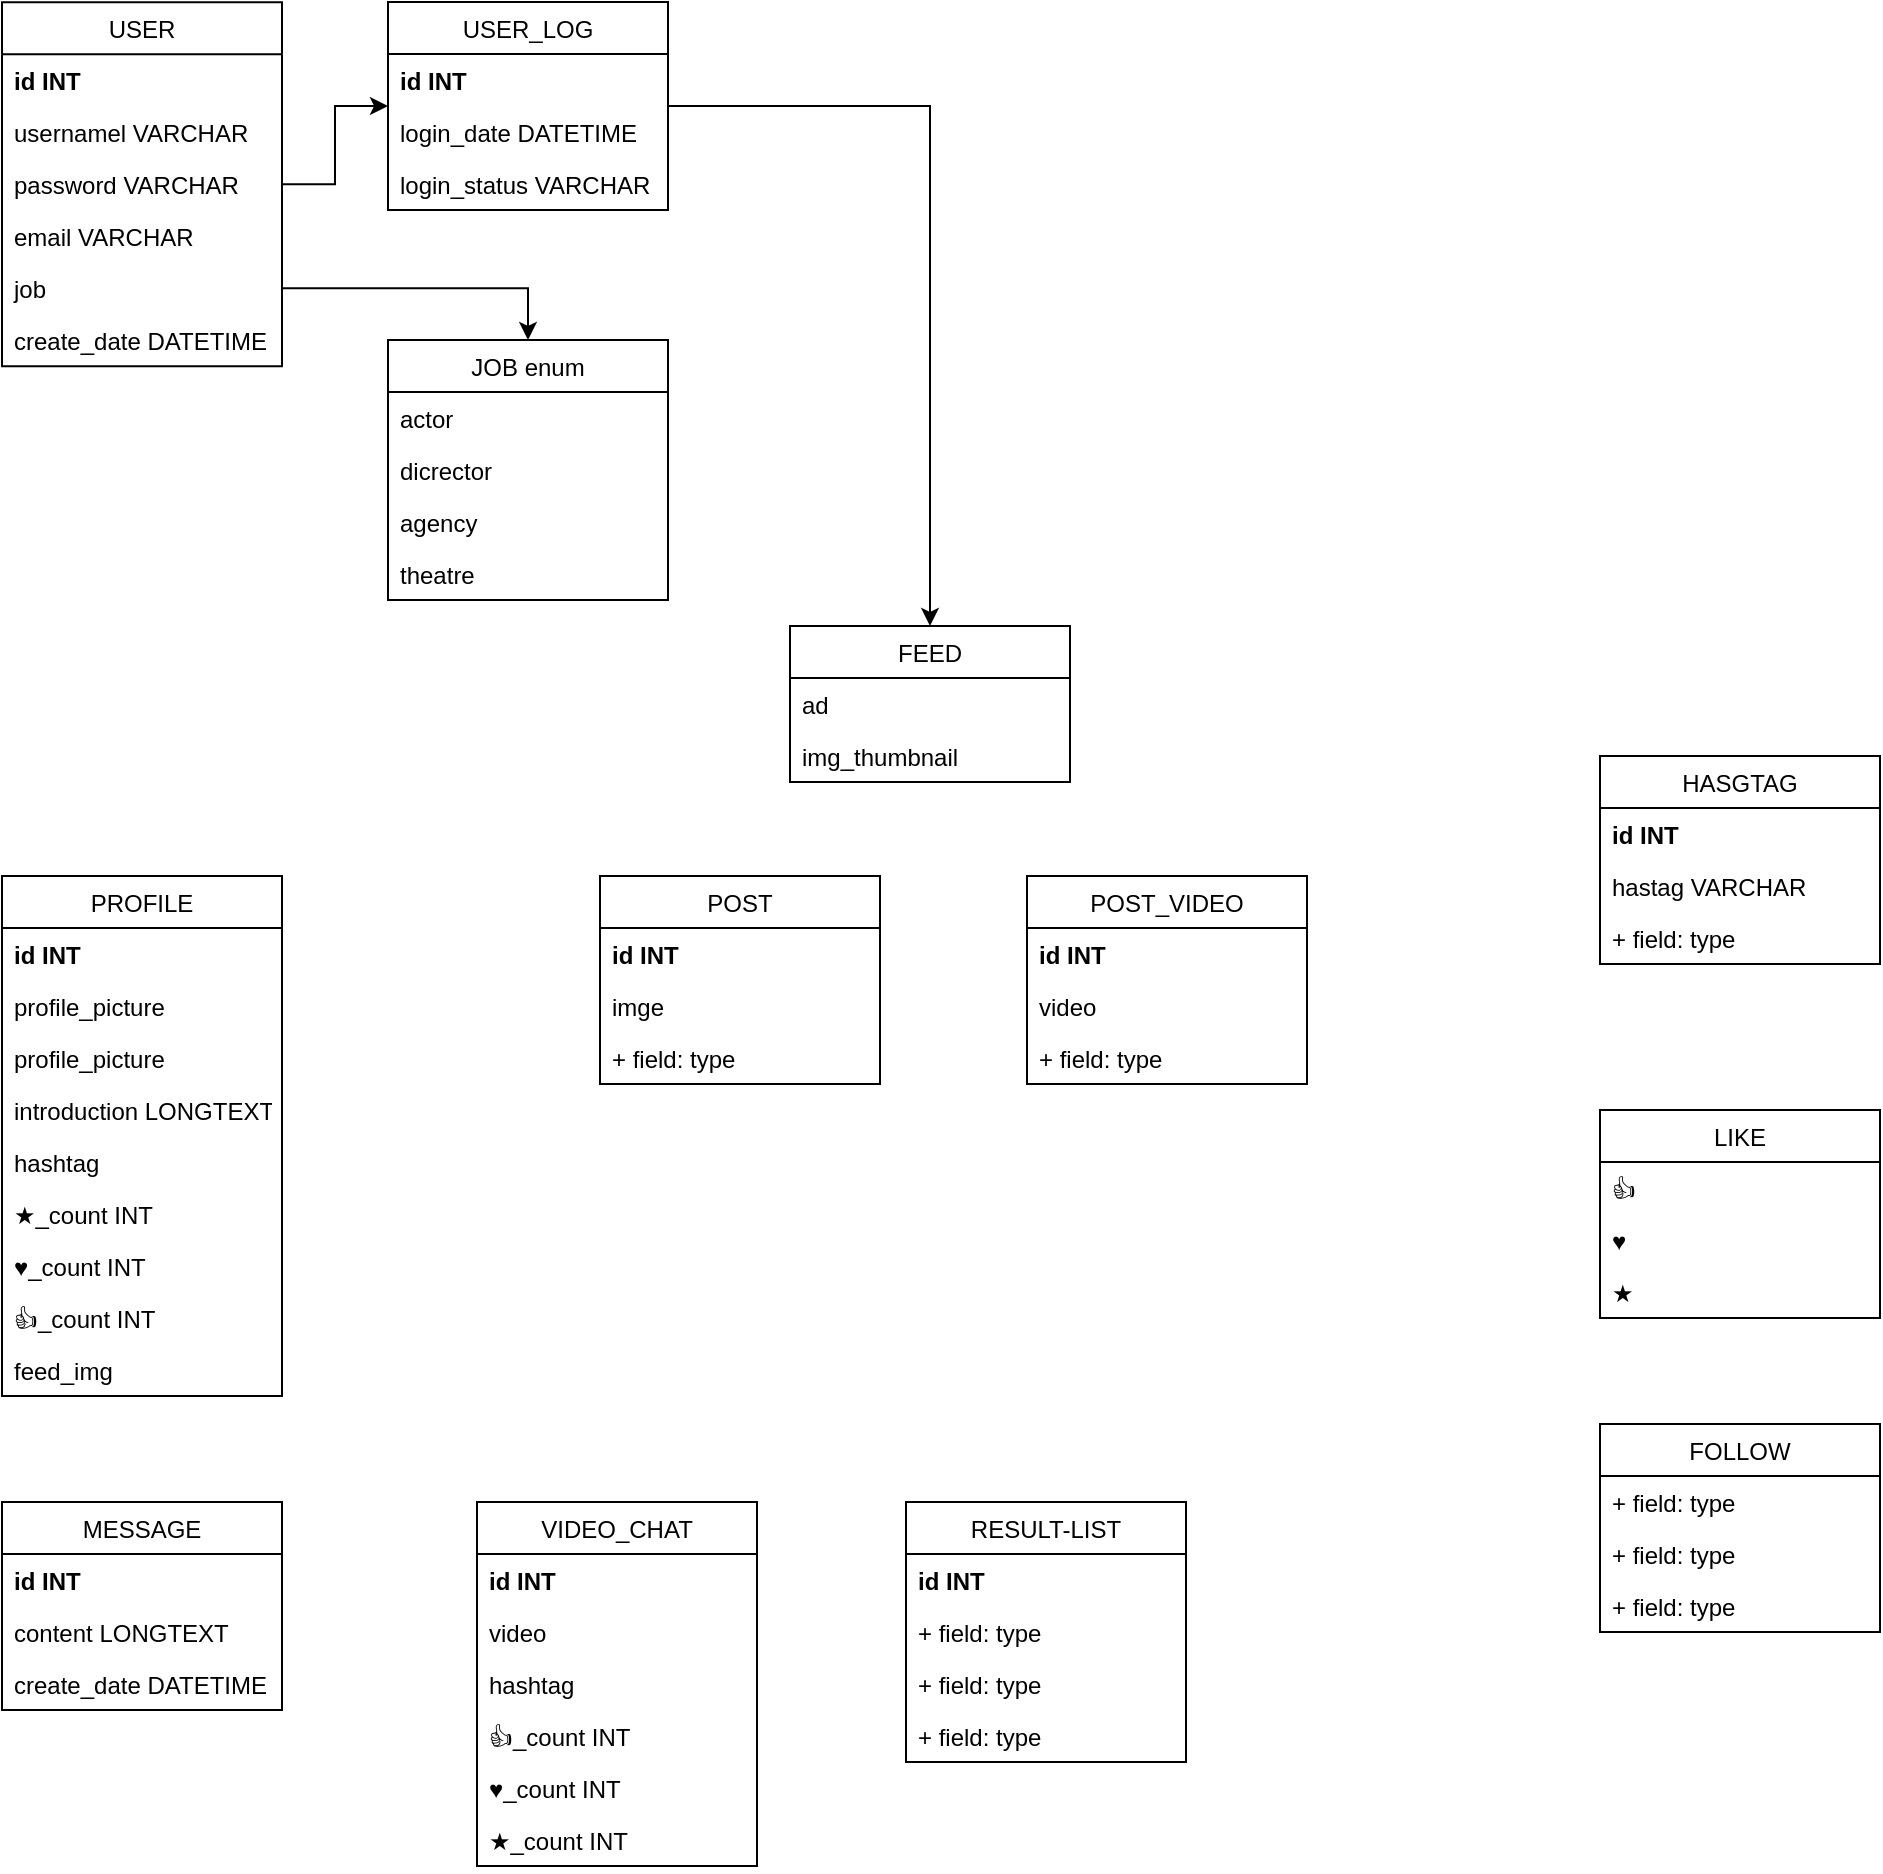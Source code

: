 <mxfile version="20.0.1" type="github"><diagram id="u1KUGIspI4jpj5Re6oRT" name="Page-1"><mxGraphModel dx="1038" dy="571" grid="1" gridSize="10" guides="1" tooltips="1" connect="1" arrows="1" fold="1" page="1" pageScale="1" pageWidth="850" pageHeight="1100" math="0" shadow="0"><root><mxCell id="0"/><mxCell id="1" parent="0"/><mxCell id="DBXRMGj0nONogCQCvX5h-8" style="edgeStyle=orthogonalEdgeStyle;rounded=0;orthogonalLoop=1;jettySize=auto;html=1;" edge="1" parent="1" source="DBXRMGj0nONogCQCvX5h-9" target="DBXRMGj0nONogCQCvX5h-47"><mxGeometry relative="1" as="geometry"/></mxCell><mxCell id="DBXRMGj0nONogCQCvX5h-9" value="USER_LOG" style="swimlane;fontStyle=0;childLayout=stackLayout;horizontal=1;startSize=26;fillColor=none;horizontalStack=0;resizeParent=1;resizeParentMax=0;resizeLast=0;collapsible=1;marginBottom=0;" vertex="1" parent="1"><mxGeometry x="211" y="44" width="140" height="104" as="geometry"/></mxCell><mxCell id="DBXRMGj0nONogCQCvX5h-10" value="id INT" style="text;strokeColor=none;fillColor=none;align=left;verticalAlign=top;spacingLeft=4;spacingRight=4;overflow=hidden;rotatable=0;points=[[0,0.5],[1,0.5]];portConstraint=eastwest;fontStyle=1" vertex="1" parent="DBXRMGj0nONogCQCvX5h-9"><mxGeometry y="26" width="140" height="26" as="geometry"/></mxCell><mxCell id="DBXRMGj0nONogCQCvX5h-11" value="login_date DATETIME" style="text;strokeColor=none;fillColor=none;align=left;verticalAlign=top;spacingLeft=4;spacingRight=4;overflow=hidden;rotatable=0;points=[[0,0.5],[1,0.5]];portConstraint=eastwest;" vertex="1" parent="DBXRMGj0nONogCQCvX5h-9"><mxGeometry y="52" width="140" height="26" as="geometry"/></mxCell><mxCell id="DBXRMGj0nONogCQCvX5h-12" value="login_status VARCHAR" style="text;strokeColor=none;fillColor=none;align=left;verticalAlign=top;spacingLeft=4;spacingRight=4;overflow=hidden;rotatable=0;points=[[0,0.5],[1,0.5]];portConstraint=eastwest;" vertex="1" parent="DBXRMGj0nONogCQCvX5h-9"><mxGeometry y="78" width="140" height="26" as="geometry"/></mxCell><mxCell id="DBXRMGj0nONogCQCvX5h-13" style="edgeStyle=orthogonalEdgeStyle;rounded=0;orthogonalLoop=1;jettySize=auto;html=1;" edge="1" parent="1" source="DBXRMGj0nONogCQCvX5h-14" target="DBXRMGj0nONogCQCvX5h-9"><mxGeometry relative="1" as="geometry"/></mxCell><mxCell id="DBXRMGj0nONogCQCvX5h-14" value="USER" style="swimlane;fontStyle=0;childLayout=stackLayout;horizontal=1;startSize=26;fillColor=none;horizontalStack=0;resizeParent=1;resizeParentMax=0;resizeLast=0;collapsible=1;marginBottom=0;" vertex="1" parent="1"><mxGeometry x="18" y="44.1" width="140" height="182" as="geometry"/></mxCell><mxCell id="DBXRMGj0nONogCQCvX5h-15" value="id INT" style="text;strokeColor=none;fillColor=none;align=left;verticalAlign=top;spacingLeft=4;spacingRight=4;overflow=hidden;rotatable=0;points=[[0,0.5],[1,0.5]];portConstraint=eastwest;fontStyle=1" vertex="1" parent="DBXRMGj0nONogCQCvX5h-14"><mxGeometry y="26" width="140" height="26" as="geometry"/></mxCell><mxCell id="DBXRMGj0nONogCQCvX5h-16" value="usernamel VARCHAR" style="text;strokeColor=none;fillColor=none;align=left;verticalAlign=top;spacingLeft=4;spacingRight=4;overflow=hidden;rotatable=0;points=[[0,0.5],[1,0.5]];portConstraint=eastwest;" vertex="1" parent="DBXRMGj0nONogCQCvX5h-14"><mxGeometry y="52" width="140" height="26" as="geometry"/></mxCell><mxCell id="DBXRMGj0nONogCQCvX5h-17" value="password VARCHAR" style="text;strokeColor=none;fillColor=none;align=left;verticalAlign=top;spacingLeft=4;spacingRight=4;overflow=hidden;rotatable=0;points=[[0,0.5],[1,0.5]];portConstraint=eastwest;" vertex="1" parent="DBXRMGj0nONogCQCvX5h-14"><mxGeometry y="78" width="140" height="26" as="geometry"/></mxCell><mxCell id="DBXRMGj0nONogCQCvX5h-18" value="email VARCHAR" style="text;strokeColor=none;fillColor=none;align=left;verticalAlign=top;spacingLeft=4;spacingRight=4;overflow=hidden;rotatable=0;points=[[0,0.5],[1,0.5]];portConstraint=eastwest;" vertex="1" parent="DBXRMGj0nONogCQCvX5h-14"><mxGeometry y="104" width="140" height="26" as="geometry"/></mxCell><mxCell id="DBXRMGj0nONogCQCvX5h-19" value="job " style="text;strokeColor=none;fillColor=none;align=left;verticalAlign=top;spacingLeft=4;spacingRight=4;overflow=hidden;rotatable=0;points=[[0,0.5],[1,0.5]];portConstraint=eastwest;" vertex="1" parent="DBXRMGj0nONogCQCvX5h-14"><mxGeometry y="130" width="140" height="26" as="geometry"/></mxCell><mxCell id="DBXRMGj0nONogCQCvX5h-20" value="create_date DATETIME" style="text;strokeColor=none;fillColor=none;align=left;verticalAlign=top;spacingLeft=4;spacingRight=4;overflow=hidden;rotatable=0;points=[[0,0.5],[1,0.5]];portConstraint=eastwest;" vertex="1" parent="DBXRMGj0nONogCQCvX5h-14"><mxGeometry y="156" width="140" height="26" as="geometry"/></mxCell><mxCell id="DBXRMGj0nONogCQCvX5h-21" value="POST" style="swimlane;fontStyle=0;childLayout=stackLayout;horizontal=1;startSize=26;fillColor=none;horizontalStack=0;resizeParent=1;resizeParentMax=0;resizeLast=0;collapsible=1;marginBottom=0;" vertex="1" parent="1"><mxGeometry x="317" y="481" width="140" height="104" as="geometry"/></mxCell><mxCell id="DBXRMGj0nONogCQCvX5h-22" value="id INT" style="text;strokeColor=none;fillColor=none;align=left;verticalAlign=top;spacingLeft=4;spacingRight=4;overflow=hidden;rotatable=0;points=[[0,0.5],[1,0.5]];portConstraint=eastwest;fontStyle=1" vertex="1" parent="DBXRMGj0nONogCQCvX5h-21"><mxGeometry y="26" width="140" height="26" as="geometry"/></mxCell><mxCell id="DBXRMGj0nONogCQCvX5h-23" value="imge" style="text;strokeColor=none;fillColor=none;align=left;verticalAlign=top;spacingLeft=4;spacingRight=4;overflow=hidden;rotatable=0;points=[[0,0.5],[1,0.5]];portConstraint=eastwest;" vertex="1" parent="DBXRMGj0nONogCQCvX5h-21"><mxGeometry y="52" width="140" height="26" as="geometry"/></mxCell><mxCell id="DBXRMGj0nONogCQCvX5h-24" value="+ field: type" style="text;strokeColor=none;fillColor=none;align=left;verticalAlign=top;spacingLeft=4;spacingRight=4;overflow=hidden;rotatable=0;points=[[0,0.5],[1,0.5]];portConstraint=eastwest;" vertex="1" parent="DBXRMGj0nONogCQCvX5h-21"><mxGeometry y="78" width="140" height="26" as="geometry"/></mxCell><mxCell id="DBXRMGj0nONogCQCvX5h-25" value="PROFILE" style="swimlane;fontStyle=0;childLayout=stackLayout;horizontal=1;startSize=26;fillColor=none;horizontalStack=0;resizeParent=1;resizeParentMax=0;resizeLast=0;collapsible=1;marginBottom=0;" vertex="1" parent="1"><mxGeometry x="18" y="481" width="140" height="260" as="geometry"/></mxCell><mxCell id="DBXRMGj0nONogCQCvX5h-26" value="id INT" style="text;strokeColor=none;fillColor=none;align=left;verticalAlign=top;spacingLeft=4;spacingRight=4;overflow=hidden;rotatable=0;points=[[0,0.5],[1,0.5]];portConstraint=eastwest;fontStyle=1" vertex="1" parent="DBXRMGj0nONogCQCvX5h-25"><mxGeometry y="26" width="140" height="26" as="geometry"/></mxCell><mxCell id="DBXRMGj0nONogCQCvX5h-27" value="profile_picture" style="text;strokeColor=none;fillColor=none;align=left;verticalAlign=top;spacingLeft=4;spacingRight=4;overflow=hidden;rotatable=0;points=[[0,0.5],[1,0.5]];portConstraint=eastwest;" vertex="1" parent="DBXRMGj0nONogCQCvX5h-25"><mxGeometry y="52" width="140" height="26" as="geometry"/></mxCell><mxCell id="DBXRMGj0nONogCQCvX5h-28" value="profile_picture" style="text;strokeColor=none;fillColor=none;align=left;verticalAlign=top;spacingLeft=4;spacingRight=4;overflow=hidden;rotatable=0;points=[[0,0.5],[1,0.5]];portConstraint=eastwest;" vertex="1" parent="DBXRMGj0nONogCQCvX5h-25"><mxGeometry y="78" width="140" height="26" as="geometry"/></mxCell><mxCell id="DBXRMGj0nONogCQCvX5h-29" value="introduction LONGTEXT" style="text;strokeColor=none;fillColor=none;align=left;verticalAlign=top;spacingLeft=4;spacingRight=4;overflow=hidden;rotatable=0;points=[[0,0.5],[1,0.5]];portConstraint=eastwest;" vertex="1" parent="DBXRMGj0nONogCQCvX5h-25"><mxGeometry y="104" width="140" height="26" as="geometry"/></mxCell><mxCell id="DBXRMGj0nONogCQCvX5h-30" value="hashtag" style="text;strokeColor=none;fillColor=none;align=left;verticalAlign=top;spacingLeft=4;spacingRight=4;overflow=hidden;rotatable=0;points=[[0,0.5],[1,0.5]];portConstraint=eastwest;" vertex="1" parent="DBXRMGj0nONogCQCvX5h-25"><mxGeometry y="130" width="140" height="26" as="geometry"/></mxCell><mxCell id="DBXRMGj0nONogCQCvX5h-31" value="★_count INT" style="text;strokeColor=none;fillColor=none;align=left;verticalAlign=top;spacingLeft=4;spacingRight=4;overflow=hidden;rotatable=0;points=[[0,0.5],[1,0.5]];portConstraint=eastwest;" vertex="1" parent="DBXRMGj0nONogCQCvX5h-25"><mxGeometry y="156" width="140" height="26" as="geometry"/></mxCell><mxCell id="DBXRMGj0nONogCQCvX5h-32" value="♥_count INT" style="text;strokeColor=none;fillColor=none;align=left;verticalAlign=top;spacingLeft=4;spacingRight=4;overflow=hidden;rotatable=0;points=[[0,0.5],[1,0.5]];portConstraint=eastwest;" vertex="1" parent="DBXRMGj0nONogCQCvX5h-25"><mxGeometry y="182" width="140" height="26" as="geometry"/></mxCell><mxCell id="DBXRMGj0nONogCQCvX5h-33" value="👍_count INT" style="text;strokeColor=none;fillColor=none;align=left;verticalAlign=top;spacingLeft=4;spacingRight=4;overflow=hidden;rotatable=0;points=[[0,0.5],[1,0.5]];portConstraint=eastwest;" vertex="1" parent="DBXRMGj0nONogCQCvX5h-25"><mxGeometry y="208" width="140" height="26" as="geometry"/></mxCell><mxCell id="DBXRMGj0nONogCQCvX5h-34" value="feed_img" style="text;strokeColor=none;fillColor=none;align=left;verticalAlign=top;spacingLeft=4;spacingRight=4;overflow=hidden;rotatable=0;points=[[0,0.5],[1,0.5]];portConstraint=eastwest;" vertex="1" parent="DBXRMGj0nONogCQCvX5h-25"><mxGeometry y="234" width="140" height="26" as="geometry"/></mxCell><mxCell id="DBXRMGj0nONogCQCvX5h-35" value="FOLLOW" style="swimlane;fontStyle=0;childLayout=stackLayout;horizontal=1;startSize=26;fillColor=none;horizontalStack=0;resizeParent=1;resizeParentMax=0;resizeLast=0;collapsible=1;marginBottom=0;" vertex="1" parent="1"><mxGeometry x="817" y="755" width="140" height="104" as="geometry"/></mxCell><mxCell id="DBXRMGj0nONogCQCvX5h-36" value="+ field: type" style="text;strokeColor=none;fillColor=none;align=left;verticalAlign=top;spacingLeft=4;spacingRight=4;overflow=hidden;rotatable=0;points=[[0,0.5],[1,0.5]];portConstraint=eastwest;" vertex="1" parent="DBXRMGj0nONogCQCvX5h-35"><mxGeometry y="26" width="140" height="26" as="geometry"/></mxCell><mxCell id="DBXRMGj0nONogCQCvX5h-37" value="+ field: type" style="text;strokeColor=none;fillColor=none;align=left;verticalAlign=top;spacingLeft=4;spacingRight=4;overflow=hidden;rotatable=0;points=[[0,0.5],[1,0.5]];portConstraint=eastwest;" vertex="1" parent="DBXRMGj0nONogCQCvX5h-35"><mxGeometry y="52" width="140" height="26" as="geometry"/></mxCell><mxCell id="DBXRMGj0nONogCQCvX5h-38" value="+ field: type" style="text;strokeColor=none;fillColor=none;align=left;verticalAlign=top;spacingLeft=4;spacingRight=4;overflow=hidden;rotatable=0;points=[[0,0.5],[1,0.5]];portConstraint=eastwest;" vertex="1" parent="DBXRMGj0nONogCQCvX5h-35"><mxGeometry y="78" width="140" height="26" as="geometry"/></mxCell><mxCell id="DBXRMGj0nONogCQCvX5h-39" value="LIKE" style="swimlane;fontStyle=0;childLayout=stackLayout;horizontal=1;startSize=26;fillColor=none;horizontalStack=0;resizeParent=1;resizeParentMax=0;resizeLast=0;collapsible=1;marginBottom=0;" vertex="1" parent="1"><mxGeometry x="817" y="598" width="140" height="104" as="geometry"/></mxCell><mxCell id="DBXRMGj0nONogCQCvX5h-40" value="👍" style="text;strokeColor=none;fillColor=none;align=left;verticalAlign=top;spacingLeft=4;spacingRight=4;overflow=hidden;rotatable=0;points=[[0,0.5],[1,0.5]];portConstraint=eastwest;" vertex="1" parent="DBXRMGj0nONogCQCvX5h-39"><mxGeometry y="26" width="140" height="26" as="geometry"/></mxCell><mxCell id="DBXRMGj0nONogCQCvX5h-41" value="♥" style="text;strokeColor=none;fillColor=none;align=left;verticalAlign=top;spacingLeft=4;spacingRight=4;overflow=hidden;rotatable=0;points=[[0,0.5],[1,0.5]];portConstraint=eastwest;" vertex="1" parent="DBXRMGj0nONogCQCvX5h-39"><mxGeometry y="52" width="140" height="26" as="geometry"/></mxCell><mxCell id="DBXRMGj0nONogCQCvX5h-42" value="★" style="text;strokeColor=none;fillColor=none;align=left;verticalAlign=top;spacingLeft=4;spacingRight=4;overflow=hidden;rotatable=0;points=[[0,0.5],[1,0.5]];portConstraint=eastwest;" vertex="1" parent="DBXRMGj0nONogCQCvX5h-39"><mxGeometry y="78" width="140" height="26" as="geometry"/></mxCell><mxCell id="DBXRMGj0nONogCQCvX5h-43" value="MESSAGE" style="swimlane;fontStyle=0;childLayout=stackLayout;horizontal=1;startSize=26;fillColor=none;horizontalStack=0;resizeParent=1;resizeParentMax=0;resizeLast=0;collapsible=1;marginBottom=0;" vertex="1" parent="1"><mxGeometry x="18" y="794" width="140" height="104" as="geometry"/></mxCell><mxCell id="DBXRMGj0nONogCQCvX5h-44" value="id INT" style="text;strokeColor=none;fillColor=none;align=left;verticalAlign=top;spacingLeft=4;spacingRight=4;overflow=hidden;rotatable=0;points=[[0,0.5],[1,0.5]];portConstraint=eastwest;fontStyle=1" vertex="1" parent="DBXRMGj0nONogCQCvX5h-43"><mxGeometry y="26" width="140" height="26" as="geometry"/></mxCell><mxCell id="DBXRMGj0nONogCQCvX5h-45" value="content LONGTEXT" style="text;strokeColor=none;fillColor=none;align=left;verticalAlign=top;spacingLeft=4;spacingRight=4;overflow=hidden;rotatable=0;points=[[0,0.5],[1,0.5]];portConstraint=eastwest;" vertex="1" parent="DBXRMGj0nONogCQCvX5h-43"><mxGeometry y="52" width="140" height="26" as="geometry"/></mxCell><mxCell id="DBXRMGj0nONogCQCvX5h-46" value="create_date DATETIME" style="text;strokeColor=none;fillColor=none;align=left;verticalAlign=top;spacingLeft=4;spacingRight=4;overflow=hidden;rotatable=0;points=[[0,0.5],[1,0.5]];portConstraint=eastwest;" vertex="1" parent="DBXRMGj0nONogCQCvX5h-43"><mxGeometry y="78" width="140" height="26" as="geometry"/></mxCell><mxCell id="DBXRMGj0nONogCQCvX5h-47" value="FEED" style="swimlane;fontStyle=0;childLayout=stackLayout;horizontal=1;startSize=26;fillColor=none;horizontalStack=0;resizeParent=1;resizeParentMax=0;resizeLast=0;collapsible=1;marginBottom=0;" vertex="1" parent="1"><mxGeometry x="412" y="356" width="140" height="78" as="geometry"/></mxCell><mxCell id="DBXRMGj0nONogCQCvX5h-48" value="ad" style="text;strokeColor=none;fillColor=none;align=left;verticalAlign=top;spacingLeft=4;spacingRight=4;overflow=hidden;rotatable=0;points=[[0,0.5],[1,0.5]];portConstraint=eastwest;" vertex="1" parent="DBXRMGj0nONogCQCvX5h-47"><mxGeometry y="26" width="140" height="26" as="geometry"/></mxCell><mxCell id="DBXRMGj0nONogCQCvX5h-49" value="img_thumbnail" style="text;strokeColor=none;fillColor=none;align=left;verticalAlign=top;spacingLeft=4;spacingRight=4;overflow=hidden;rotatable=0;points=[[0,0.5],[1,0.5]];portConstraint=eastwest;" vertex="1" parent="DBXRMGj0nONogCQCvX5h-47"><mxGeometry y="52" width="140" height="26" as="geometry"/></mxCell><mxCell id="DBXRMGj0nONogCQCvX5h-50" value="VIDEO_CHAT" style="swimlane;fontStyle=0;childLayout=stackLayout;horizontal=1;startSize=26;fillColor=none;horizontalStack=0;resizeParent=1;resizeParentMax=0;resizeLast=0;collapsible=1;marginBottom=0;" vertex="1" parent="1"><mxGeometry x="255.5" y="794" width="140" height="182" as="geometry"/></mxCell><mxCell id="DBXRMGj0nONogCQCvX5h-51" value="id INT" style="text;strokeColor=none;fillColor=none;align=left;verticalAlign=top;spacingLeft=4;spacingRight=4;overflow=hidden;rotatable=0;points=[[0,0.5],[1,0.5]];portConstraint=eastwest;fontStyle=1" vertex="1" parent="DBXRMGj0nONogCQCvX5h-50"><mxGeometry y="26" width="140" height="26" as="geometry"/></mxCell><mxCell id="DBXRMGj0nONogCQCvX5h-52" value="video" style="text;strokeColor=none;fillColor=none;align=left;verticalAlign=top;spacingLeft=4;spacingRight=4;overflow=hidden;rotatable=0;points=[[0,0.5],[1,0.5]];portConstraint=eastwest;" vertex="1" parent="DBXRMGj0nONogCQCvX5h-50"><mxGeometry y="52" width="140" height="26" as="geometry"/></mxCell><mxCell id="DBXRMGj0nONogCQCvX5h-53" value="hashtag" style="text;strokeColor=none;fillColor=none;align=left;verticalAlign=top;spacingLeft=4;spacingRight=4;overflow=hidden;rotatable=0;points=[[0,0.5],[1,0.5]];portConstraint=eastwest;" vertex="1" parent="DBXRMGj0nONogCQCvX5h-50"><mxGeometry y="78" width="140" height="26" as="geometry"/></mxCell><mxCell id="DBXRMGj0nONogCQCvX5h-54" value="👍_count INT" style="text;strokeColor=none;fillColor=none;align=left;verticalAlign=top;spacingLeft=4;spacingRight=4;overflow=hidden;rotatable=0;points=[[0,0.5],[1,0.5]];portConstraint=eastwest;" vertex="1" parent="DBXRMGj0nONogCQCvX5h-50"><mxGeometry y="104" width="140" height="26" as="geometry"/></mxCell><mxCell id="DBXRMGj0nONogCQCvX5h-55" value="♥_count INT" style="text;strokeColor=none;fillColor=none;align=left;verticalAlign=top;spacingLeft=4;spacingRight=4;overflow=hidden;rotatable=0;points=[[0,0.5],[1,0.5]];portConstraint=eastwest;" vertex="1" parent="DBXRMGj0nONogCQCvX5h-50"><mxGeometry y="130" width="140" height="26" as="geometry"/></mxCell><mxCell id="DBXRMGj0nONogCQCvX5h-56" value="★_count INT" style="text;strokeColor=none;fillColor=none;align=left;verticalAlign=top;spacingLeft=4;spacingRight=4;overflow=hidden;rotatable=0;points=[[0,0.5],[1,0.5]];portConstraint=eastwest;" vertex="1" parent="DBXRMGj0nONogCQCvX5h-50"><mxGeometry y="156" width="140" height="26" as="geometry"/></mxCell><mxCell id="DBXRMGj0nONogCQCvX5h-57" value="RESULT-LIST" style="swimlane;fontStyle=0;childLayout=stackLayout;horizontal=1;startSize=26;fillColor=none;horizontalStack=0;resizeParent=1;resizeParentMax=0;resizeLast=0;collapsible=1;marginBottom=0;" vertex="1" parent="1"><mxGeometry x="470" y="794" width="140" height="130" as="geometry"/></mxCell><mxCell id="DBXRMGj0nONogCQCvX5h-58" value="id INT" style="text;strokeColor=none;fillColor=none;align=left;verticalAlign=top;spacingLeft=4;spacingRight=4;overflow=hidden;rotatable=0;points=[[0,0.5],[1,0.5]];portConstraint=eastwest;fontStyle=1" vertex="1" parent="DBXRMGj0nONogCQCvX5h-57"><mxGeometry y="26" width="140" height="26" as="geometry"/></mxCell><mxCell id="DBXRMGj0nONogCQCvX5h-59" value="+ field: type" style="text;strokeColor=none;fillColor=none;align=left;verticalAlign=top;spacingLeft=4;spacingRight=4;overflow=hidden;rotatable=0;points=[[0,0.5],[1,0.5]];portConstraint=eastwest;" vertex="1" parent="DBXRMGj0nONogCQCvX5h-57"><mxGeometry y="52" width="140" height="26" as="geometry"/></mxCell><mxCell id="DBXRMGj0nONogCQCvX5h-60" value="+ field: type" style="text;strokeColor=none;fillColor=none;align=left;verticalAlign=top;spacingLeft=4;spacingRight=4;overflow=hidden;rotatable=0;points=[[0,0.5],[1,0.5]];portConstraint=eastwest;" vertex="1" parent="DBXRMGj0nONogCQCvX5h-57"><mxGeometry y="78" width="140" height="26" as="geometry"/></mxCell><mxCell id="DBXRMGj0nONogCQCvX5h-61" value="+ field: type" style="text;strokeColor=none;fillColor=none;align=left;verticalAlign=top;spacingLeft=4;spacingRight=4;overflow=hidden;rotatable=0;points=[[0,0.5],[1,0.5]];portConstraint=eastwest;" vertex="1" parent="DBXRMGj0nONogCQCvX5h-57"><mxGeometry y="104" width="140" height="26" as="geometry"/></mxCell><mxCell id="DBXRMGj0nONogCQCvX5h-62" value="JOB enum" style="swimlane;fontStyle=0;childLayout=stackLayout;horizontal=1;startSize=26;fillColor=none;horizontalStack=0;resizeParent=1;resizeParentMax=0;resizeLast=0;collapsible=1;marginBottom=0;" vertex="1" parent="1"><mxGeometry x="211" y="213" width="140" height="130" as="geometry"/></mxCell><mxCell id="DBXRMGj0nONogCQCvX5h-63" value="actor" style="text;strokeColor=none;fillColor=none;align=left;verticalAlign=top;spacingLeft=4;spacingRight=4;overflow=hidden;rotatable=0;points=[[0,0.5],[1,0.5]];portConstraint=eastwest;" vertex="1" parent="DBXRMGj0nONogCQCvX5h-62"><mxGeometry y="26" width="140" height="26" as="geometry"/></mxCell><mxCell id="DBXRMGj0nONogCQCvX5h-64" value="dicrector" style="text;strokeColor=none;fillColor=none;align=left;verticalAlign=top;spacingLeft=4;spacingRight=4;overflow=hidden;rotatable=0;points=[[0,0.5],[1,0.5]];portConstraint=eastwest;" vertex="1" parent="DBXRMGj0nONogCQCvX5h-62"><mxGeometry y="52" width="140" height="26" as="geometry"/></mxCell><mxCell id="DBXRMGj0nONogCQCvX5h-65" value="agency" style="text;strokeColor=none;fillColor=none;align=left;verticalAlign=top;spacingLeft=4;spacingRight=4;overflow=hidden;rotatable=0;points=[[0,0.5],[1,0.5]];portConstraint=eastwest;" vertex="1" parent="DBXRMGj0nONogCQCvX5h-62"><mxGeometry y="78" width="140" height="26" as="geometry"/></mxCell><mxCell id="DBXRMGj0nONogCQCvX5h-66" value="theatre" style="text;strokeColor=none;fillColor=none;align=left;verticalAlign=top;spacingLeft=4;spacingRight=4;overflow=hidden;rotatable=0;points=[[0,0.5],[1,0.5]];portConstraint=eastwest;" vertex="1" parent="DBXRMGj0nONogCQCvX5h-62"><mxGeometry y="104" width="140" height="26" as="geometry"/></mxCell><mxCell id="DBXRMGj0nONogCQCvX5h-67" style="edgeStyle=orthogonalEdgeStyle;rounded=0;orthogonalLoop=1;jettySize=auto;html=1;" edge="1" parent="1" source="DBXRMGj0nONogCQCvX5h-19" target="DBXRMGj0nONogCQCvX5h-62"><mxGeometry relative="1" as="geometry"/></mxCell><mxCell id="DBXRMGj0nONogCQCvX5h-68" value="HASGTAG" style="swimlane;fontStyle=0;childLayout=stackLayout;horizontal=1;startSize=26;fillColor=none;horizontalStack=0;resizeParent=1;resizeParentMax=0;resizeLast=0;collapsible=1;marginBottom=0;" vertex="1" parent="1"><mxGeometry x="817" y="421" width="140" height="104" as="geometry"/></mxCell><mxCell id="DBXRMGj0nONogCQCvX5h-69" value="id INT" style="text;strokeColor=none;fillColor=none;align=left;verticalAlign=top;spacingLeft=4;spacingRight=4;overflow=hidden;rotatable=0;points=[[0,0.5],[1,0.5]];portConstraint=eastwest;fontStyle=1" vertex="1" parent="DBXRMGj0nONogCQCvX5h-68"><mxGeometry y="26" width="140" height="26" as="geometry"/></mxCell><mxCell id="DBXRMGj0nONogCQCvX5h-70" value="hastag VARCHAR" style="text;strokeColor=none;fillColor=none;align=left;verticalAlign=top;spacingLeft=4;spacingRight=4;overflow=hidden;rotatable=0;points=[[0,0.5],[1,0.5]];portConstraint=eastwest;" vertex="1" parent="DBXRMGj0nONogCQCvX5h-68"><mxGeometry y="52" width="140" height="26" as="geometry"/></mxCell><mxCell id="DBXRMGj0nONogCQCvX5h-71" value="+ field: type" style="text;strokeColor=none;fillColor=none;align=left;verticalAlign=top;spacingLeft=4;spacingRight=4;overflow=hidden;rotatable=0;points=[[0,0.5],[1,0.5]];portConstraint=eastwest;" vertex="1" parent="DBXRMGj0nONogCQCvX5h-68"><mxGeometry y="78" width="140" height="26" as="geometry"/></mxCell><mxCell id="DBXRMGj0nONogCQCvX5h-72" value="POST_VIDEO" style="swimlane;fontStyle=0;childLayout=stackLayout;horizontal=1;startSize=26;fillColor=none;horizontalStack=0;resizeParent=1;resizeParentMax=0;resizeLast=0;collapsible=1;marginBottom=0;" vertex="1" parent="1"><mxGeometry x="530.5" y="481" width="140" height="104" as="geometry"/></mxCell><mxCell id="DBXRMGj0nONogCQCvX5h-73" value="id INT" style="text;strokeColor=none;fillColor=none;align=left;verticalAlign=top;spacingLeft=4;spacingRight=4;overflow=hidden;rotatable=0;points=[[0,0.5],[1,0.5]];portConstraint=eastwest;fontStyle=1" vertex="1" parent="DBXRMGj0nONogCQCvX5h-72"><mxGeometry y="26" width="140" height="26" as="geometry"/></mxCell><mxCell id="DBXRMGj0nONogCQCvX5h-74" value="video" style="text;strokeColor=none;fillColor=none;align=left;verticalAlign=top;spacingLeft=4;spacingRight=4;overflow=hidden;rotatable=0;points=[[0,0.5],[1,0.5]];portConstraint=eastwest;" vertex="1" parent="DBXRMGj0nONogCQCvX5h-72"><mxGeometry y="52" width="140" height="26" as="geometry"/></mxCell><mxCell id="DBXRMGj0nONogCQCvX5h-75" value="+ field: type" style="text;strokeColor=none;fillColor=none;align=left;verticalAlign=top;spacingLeft=4;spacingRight=4;overflow=hidden;rotatable=0;points=[[0,0.5],[1,0.5]];portConstraint=eastwest;" vertex="1" parent="DBXRMGj0nONogCQCvX5h-72"><mxGeometry y="78" width="140" height="26" as="geometry"/></mxCell></root></mxGraphModel></diagram></mxfile>